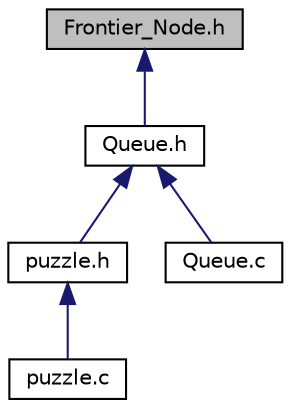 digraph "Frontier_Node.h"
{
  edge [fontname="Helvetica",fontsize="10",labelfontname="Helvetica",labelfontsize="10"];
  node [fontname="Helvetica",fontsize="10",shape=record];
  Node2 [label="Frontier_Node.h",height=0.2,width=0.4,color="black", fillcolor="grey75", style="filled", fontcolor="black"];
  Node2 -> Node3 [dir="back",color="midnightblue",fontsize="10",style="solid",fontname="Helvetica"];
  Node3 [label="Queue.h",height=0.2,width=0.4,color="black", fillcolor="white", style="filled",URL="$Queue_8h.html",tooltip="Implements a queue. "];
  Node3 -> Node4 [dir="back",color="midnightblue",fontsize="10",style="solid",fontname="Helvetica"];
  Node4 [label="puzzle.h",height=0.2,width=0.4,color="black", fillcolor="white", style="filled",URL="$puzzle_8h.html",tooltip="Solves n-puzzle. "];
  Node4 -> Node5 [dir="back",color="midnightblue",fontsize="10",style="solid",fontname="Helvetica"];
  Node5 [label="puzzle.c",height=0.2,width=0.4,color="black", fillcolor="white", style="filled",URL="$puzzle_8c.html",tooltip="Solves n-puzzle. "];
  Node3 -> Node6 [dir="back",color="midnightblue",fontsize="10",style="solid",fontname="Helvetica"];
  Node6 [label="Queue.c",height=0.2,width=0.4,color="black", fillcolor="white", style="filled",URL="$Queue_8c.html",tooltip="Implements a queue. "];
}

